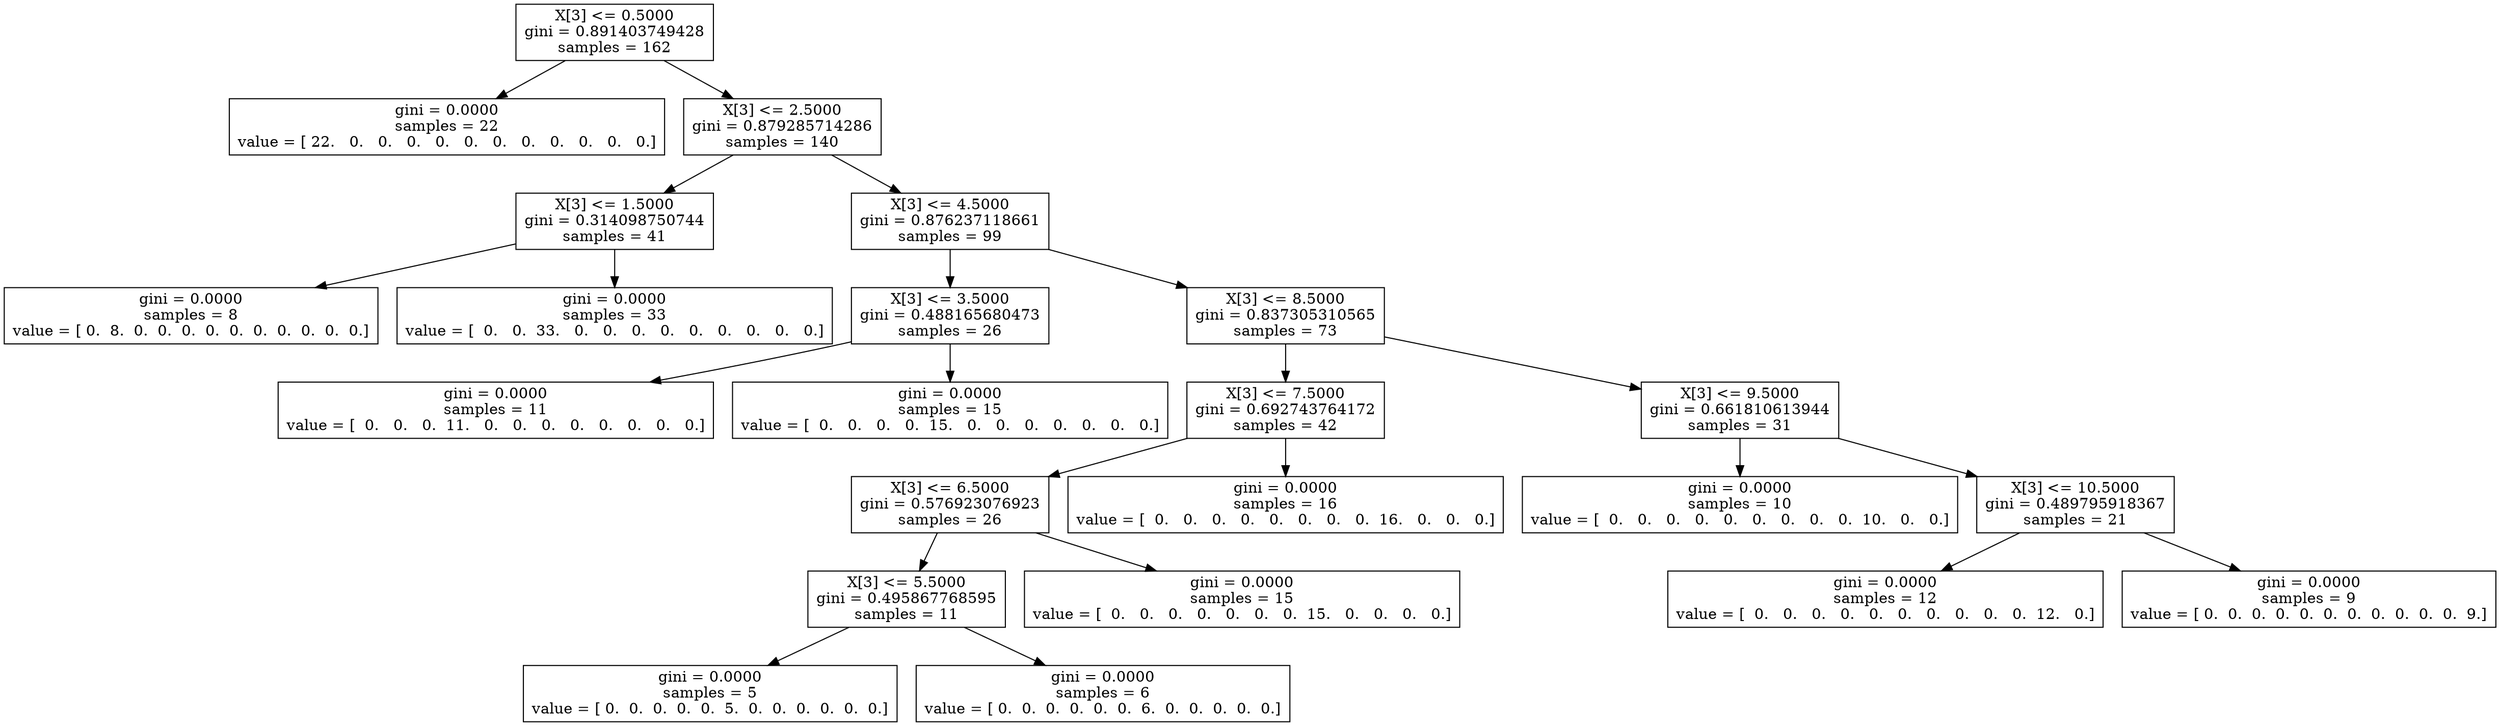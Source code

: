 digraph Tree {
0 [label="X[3] <= 0.5000\ngini = 0.891403749428\nsamples = 162", shape="box"] ;
1 [label="gini = 0.0000\nsamples = 22\nvalue = [ 22.   0.   0.   0.   0.   0.   0.   0.   0.   0.   0.   0.]", shape="box"] ;
0 -> 1 ;
2 [label="X[3] <= 2.5000\ngini = 0.879285714286\nsamples = 140", shape="box"] ;
0 -> 2 ;
3 [label="X[3] <= 1.5000\ngini = 0.314098750744\nsamples = 41", shape="box"] ;
2 -> 3 ;
4 [label="gini = 0.0000\nsamples = 8\nvalue = [ 0.  8.  0.  0.  0.  0.  0.  0.  0.  0.  0.  0.]", shape="box"] ;
3 -> 4 ;
5 [label="gini = 0.0000\nsamples = 33\nvalue = [  0.   0.  33.   0.   0.   0.   0.   0.   0.   0.   0.   0.]", shape="box"] ;
3 -> 5 ;
6 [label="X[3] <= 4.5000\ngini = 0.876237118661\nsamples = 99", shape="box"] ;
2 -> 6 ;
7 [label="X[3] <= 3.5000\ngini = 0.488165680473\nsamples = 26", shape="box"] ;
6 -> 7 ;
8 [label="gini = 0.0000\nsamples = 11\nvalue = [  0.   0.   0.  11.   0.   0.   0.   0.   0.   0.   0.   0.]", shape="box"] ;
7 -> 8 ;
9 [label="gini = 0.0000\nsamples = 15\nvalue = [  0.   0.   0.   0.  15.   0.   0.   0.   0.   0.   0.   0.]", shape="box"] ;
7 -> 9 ;
10 [label="X[3] <= 8.5000\ngini = 0.837305310565\nsamples = 73", shape="box"] ;
6 -> 10 ;
11 [label="X[3] <= 7.5000\ngini = 0.692743764172\nsamples = 42", shape="box"] ;
10 -> 11 ;
12 [label="X[3] <= 6.5000\ngini = 0.576923076923\nsamples = 26", shape="box"] ;
11 -> 12 ;
13 [label="X[3] <= 5.5000\ngini = 0.495867768595\nsamples = 11", shape="box"] ;
12 -> 13 ;
14 [label="gini = 0.0000\nsamples = 5\nvalue = [ 0.  0.  0.  0.  0.  5.  0.  0.  0.  0.  0.  0.]", shape="box"] ;
13 -> 14 ;
15 [label="gini = 0.0000\nsamples = 6\nvalue = [ 0.  0.  0.  0.  0.  0.  6.  0.  0.  0.  0.  0.]", shape="box"] ;
13 -> 15 ;
16 [label="gini = 0.0000\nsamples = 15\nvalue = [  0.   0.   0.   0.   0.   0.   0.  15.   0.   0.   0.   0.]", shape="box"] ;
12 -> 16 ;
17 [label="gini = 0.0000\nsamples = 16\nvalue = [  0.   0.   0.   0.   0.   0.   0.   0.  16.   0.   0.   0.]", shape="box"] ;
11 -> 17 ;
18 [label="X[3] <= 9.5000\ngini = 0.661810613944\nsamples = 31", shape="box"] ;
10 -> 18 ;
19 [label="gini = 0.0000\nsamples = 10\nvalue = [  0.   0.   0.   0.   0.   0.   0.   0.   0.  10.   0.   0.]", shape="box"] ;
18 -> 19 ;
20 [label="X[3] <= 10.5000\ngini = 0.489795918367\nsamples = 21", shape="box"] ;
18 -> 20 ;
21 [label="gini = 0.0000\nsamples = 12\nvalue = [  0.   0.   0.   0.   0.   0.   0.   0.   0.   0.  12.   0.]", shape="box"] ;
20 -> 21 ;
22 [label="gini = 0.0000\nsamples = 9\nvalue = [ 0.  0.  0.  0.  0.  0.  0.  0.  0.  0.  0.  9.]", shape="box"] ;
20 -> 22 ;
}